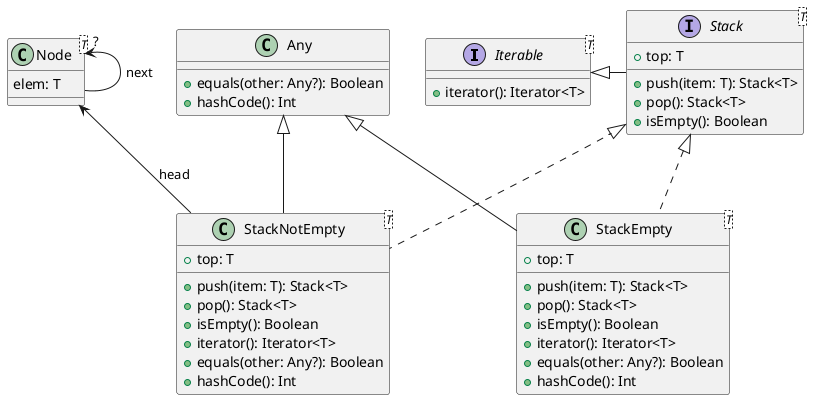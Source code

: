 @startuml

interface Iterable<T> {
    + iterator(): Iterator<T>
}

interface Stack<T> {
    + push(item: T): Stack<T>
    + pop(): Stack<T>
    + isEmpty(): Boolean
    + top: T
}

class Any {
    + equals(other: Any?): Boolean
    + hashCode(): Int
}
class Node<T> {
    elem: T
}
Node "?" <-- Node : next
Node <-- StackNotEmpty : head

Stack <|.. StackEmpty
Any <|-- StackEmpty
Stack <|.. StackNotEmpty
Any <|-- StackNotEmpty
Iterable <|- Stack

class StackEmpty<T> {
    + push(item: T): Stack<T>
    + pop(): Stack<T>
    + isEmpty(): Boolean
    + top: T
    +iterator(): Iterator<T>
    + equals(other: Any?): Boolean
    + hashCode(): Int
}

class StackNotEmpty<T> {
    + push(item: T): Stack<T>
    + pop(): Stack<T>
    + isEmpty(): Boolean
    + top: T
    +iterator(): Iterator<T>
    + equals(other: Any?): Boolean
    + hashCode(): Int
}
@enduml